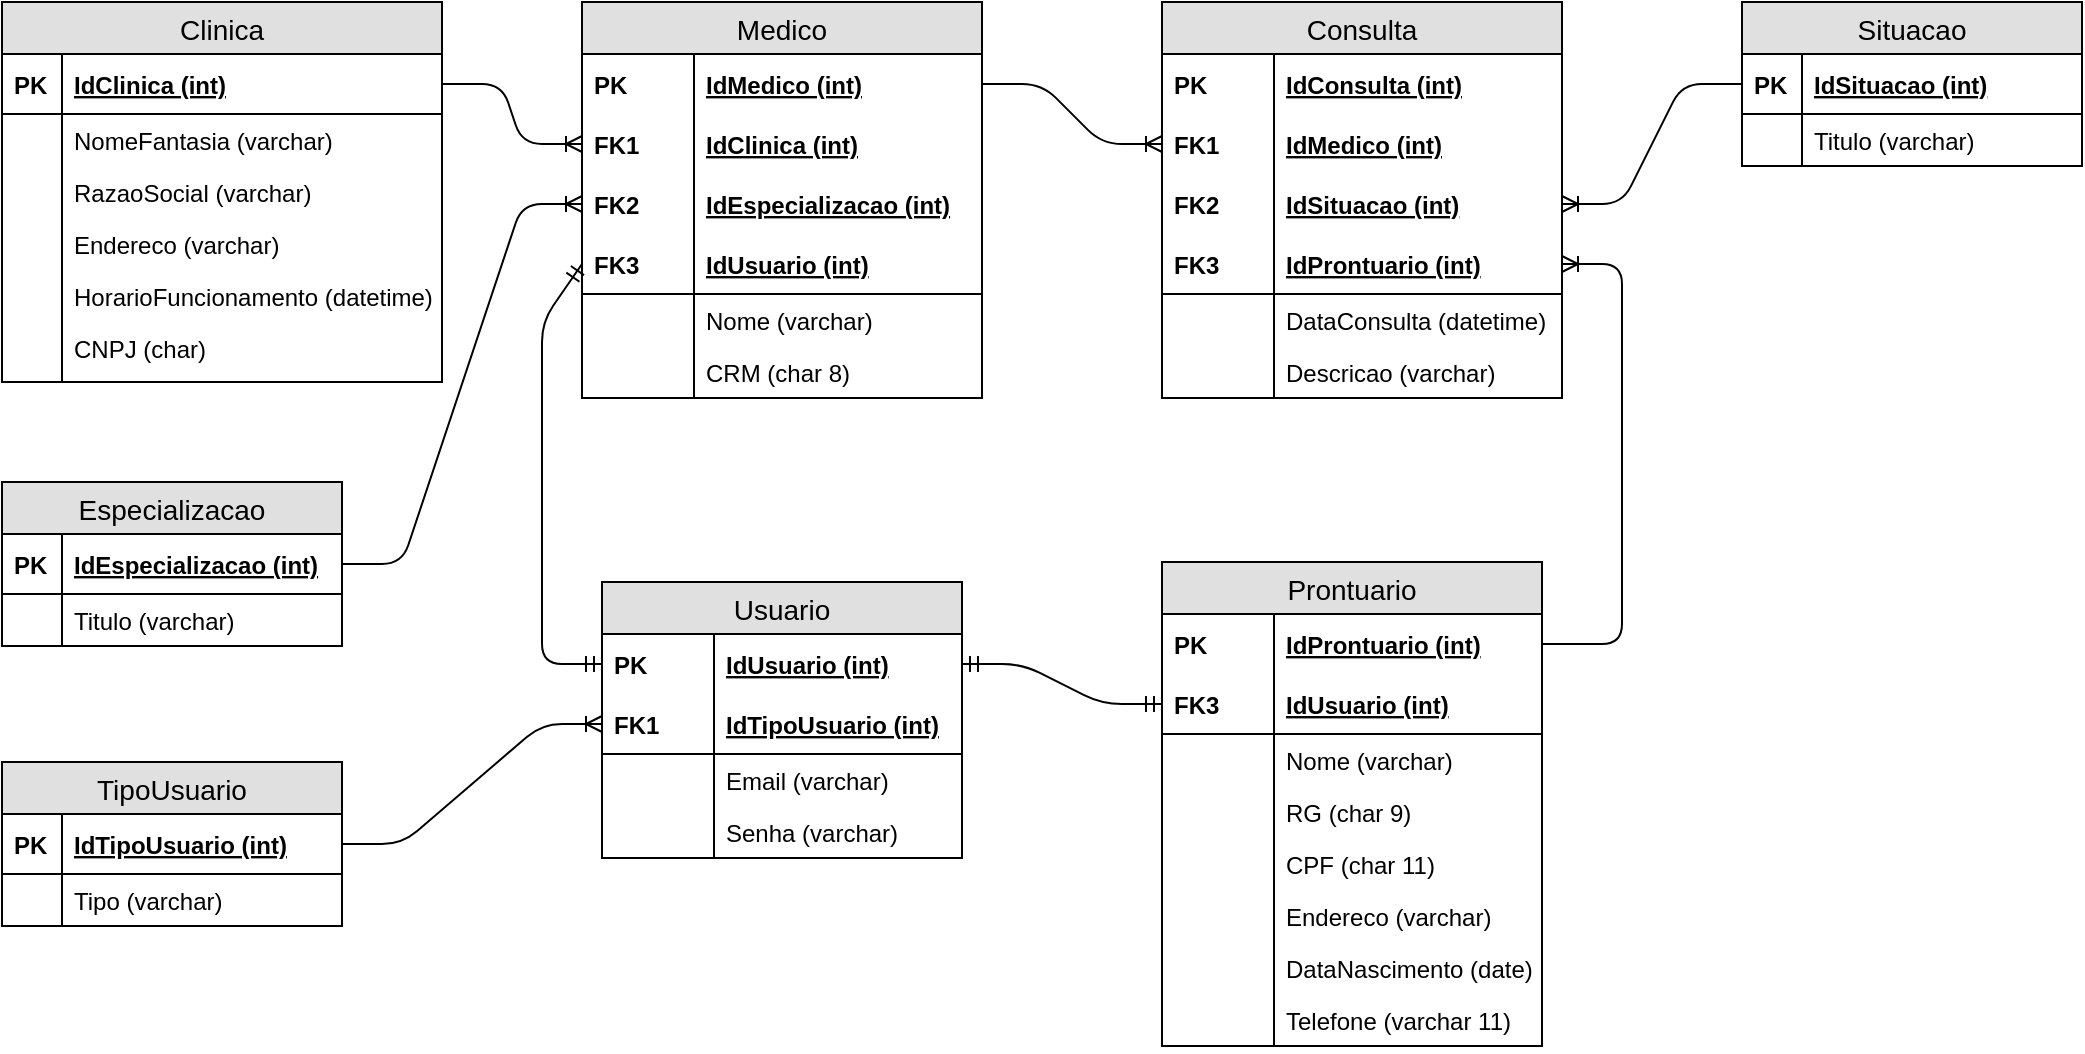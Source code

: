 <mxfile version="12.6.7" type="device" pages="2"><diagram id="TLPzWOpSBybINi0cu46Q" name="Lógico"><mxGraphModel dx="1209" dy="663" grid="1" gridSize="10" guides="1" tooltips="1" connect="1" arrows="1" fold="1" page="1" pageScale="1" pageWidth="827" pageHeight="1169" math="0" shadow="0"><root><mxCell id="elrDzwlD9sv5lH6a9qB9-0"/><mxCell id="elrDzwlD9sv5lH6a9qB9-1" parent="elrDzwlD9sv5lH6a9qB9-0"/><mxCell id="Dn5fqxOhp8WbKNO8MVoi-0" value="Clinica" style="swimlane;fontStyle=0;childLayout=stackLayout;horizontal=1;startSize=26;fillColor=#e0e0e0;horizontalStack=0;resizeParent=1;resizeParentMax=0;resizeLast=0;collapsible=1;marginBottom=0;swimlaneFillColor=#ffffff;align=center;fontSize=14;" parent="elrDzwlD9sv5lH6a9qB9-1" vertex="1"><mxGeometry x="50" y="40" width="220" height="190" as="geometry"/></mxCell><mxCell id="Dn5fqxOhp8WbKNO8MVoi-1" value="IdClinica (int)" style="shape=partialRectangle;top=0;left=0;right=0;bottom=1;align=left;verticalAlign=middle;fillColor=none;spacingLeft=34;spacingRight=4;overflow=hidden;rotatable=0;points=[[0,0.5],[1,0.5]];portConstraint=eastwest;dropTarget=0;fontStyle=5;fontSize=12;" parent="Dn5fqxOhp8WbKNO8MVoi-0" vertex="1"><mxGeometry y="26" width="220" height="30" as="geometry"/></mxCell><mxCell id="Dn5fqxOhp8WbKNO8MVoi-2" value="PK" style="shape=partialRectangle;top=0;left=0;bottom=0;fillColor=none;align=left;verticalAlign=middle;spacingLeft=4;spacingRight=4;overflow=hidden;rotatable=0;points=[];portConstraint=eastwest;part=1;fontSize=12;fontStyle=1" parent="Dn5fqxOhp8WbKNO8MVoi-1" vertex="1" connectable="0"><mxGeometry width="30" height="30" as="geometry"/></mxCell><mxCell id="Dn5fqxOhp8WbKNO8MVoi-3" value="NomeFantasia (varchar)" style="shape=partialRectangle;top=0;left=0;right=0;bottom=0;align=left;verticalAlign=top;fillColor=none;spacingLeft=34;spacingRight=4;overflow=hidden;rotatable=0;points=[[0,0.5],[1,0.5]];portConstraint=eastwest;dropTarget=0;fontSize=12;" parent="Dn5fqxOhp8WbKNO8MVoi-0" vertex="1"><mxGeometry y="56" width="220" height="26" as="geometry"/></mxCell><mxCell id="Dn5fqxOhp8WbKNO8MVoi-4" value="" style="shape=partialRectangle;top=0;left=0;bottom=0;fillColor=none;align=left;verticalAlign=top;spacingLeft=4;spacingRight=4;overflow=hidden;rotatable=0;points=[];portConstraint=eastwest;part=1;fontSize=12;" parent="Dn5fqxOhp8WbKNO8MVoi-3" vertex="1" connectable="0"><mxGeometry width="30" height="26" as="geometry"/></mxCell><mxCell id="Dn5fqxOhp8WbKNO8MVoi-5" value="RazaoSocial (varchar)" style="shape=partialRectangle;top=0;left=0;right=0;bottom=0;align=left;verticalAlign=top;fillColor=none;spacingLeft=34;spacingRight=4;overflow=hidden;rotatable=0;points=[[0,0.5],[1,0.5]];portConstraint=eastwest;dropTarget=0;fontSize=12;" parent="Dn5fqxOhp8WbKNO8MVoi-0" vertex="1"><mxGeometry y="82" width="220" height="26" as="geometry"/></mxCell><mxCell id="Dn5fqxOhp8WbKNO8MVoi-6" value="" style="shape=partialRectangle;top=0;left=0;bottom=0;fillColor=none;align=left;verticalAlign=top;spacingLeft=4;spacingRight=4;overflow=hidden;rotatable=0;points=[];portConstraint=eastwest;part=1;fontSize=12;" parent="Dn5fqxOhp8WbKNO8MVoi-5" vertex="1" connectable="0"><mxGeometry width="30" height="26" as="geometry"/></mxCell><mxCell id="Dn5fqxOhp8WbKNO8MVoi-7" value="Endereco (varchar)" style="shape=partialRectangle;top=0;left=0;right=0;bottom=0;align=left;verticalAlign=top;fillColor=none;spacingLeft=34;spacingRight=4;overflow=hidden;rotatable=0;points=[[0,0.5],[1,0.5]];portConstraint=eastwest;dropTarget=0;fontSize=12;" parent="Dn5fqxOhp8WbKNO8MVoi-0" vertex="1"><mxGeometry y="108" width="220" height="26" as="geometry"/></mxCell><mxCell id="Dn5fqxOhp8WbKNO8MVoi-8" value="" style="shape=partialRectangle;top=0;left=0;bottom=0;fillColor=none;align=left;verticalAlign=top;spacingLeft=4;spacingRight=4;overflow=hidden;rotatable=0;points=[];portConstraint=eastwest;part=1;fontSize=12;" parent="Dn5fqxOhp8WbKNO8MVoi-7" vertex="1" connectable="0"><mxGeometry width="30" height="26" as="geometry"/></mxCell><mxCell id="Dn5fqxOhp8WbKNO8MVoi-12" value="HorarioFuncionamento (datetime)" style="shape=partialRectangle;top=0;left=0;right=0;bottom=0;align=left;verticalAlign=top;fillColor=none;spacingLeft=34;spacingRight=4;overflow=hidden;rotatable=0;points=[[0,0.5],[1,0.5]];portConstraint=eastwest;dropTarget=0;fontSize=12;" parent="Dn5fqxOhp8WbKNO8MVoi-0" vertex="1"><mxGeometry y="134" width="220" height="26" as="geometry"/></mxCell><mxCell id="Dn5fqxOhp8WbKNO8MVoi-13" value="" style="shape=partialRectangle;top=0;left=0;bottom=0;fillColor=none;align=left;verticalAlign=top;spacingLeft=4;spacingRight=4;overflow=hidden;rotatable=0;points=[];portConstraint=eastwest;part=1;fontSize=12;" parent="Dn5fqxOhp8WbKNO8MVoi-12" vertex="1" connectable="0"><mxGeometry width="30" height="26.0" as="geometry"/></mxCell><mxCell id="Dn5fqxOhp8WbKNO8MVoi-14" value="CNPJ (char)" style="shape=partialRectangle;top=0;left=0;right=0;bottom=0;align=left;verticalAlign=top;fillColor=none;spacingLeft=34;spacingRight=4;overflow=hidden;rotatable=0;points=[[0,0.5],[1,0.5]];portConstraint=eastwest;dropTarget=0;fontSize=12;" parent="Dn5fqxOhp8WbKNO8MVoi-0" vertex="1"><mxGeometry y="160" width="220" height="30" as="geometry"/></mxCell><mxCell id="Dn5fqxOhp8WbKNO8MVoi-15" value="" style="shape=partialRectangle;top=0;left=0;bottom=0;fillColor=none;align=left;verticalAlign=top;spacingLeft=4;spacingRight=4;overflow=hidden;rotatable=0;points=[];portConstraint=eastwest;part=1;fontSize=12;" parent="Dn5fqxOhp8WbKNO8MVoi-14" vertex="1" connectable="0"><mxGeometry width="30" height="30.0" as="geometry"/></mxCell><mxCell id="Dn5fqxOhp8WbKNO8MVoi-16" value="TipoUsuario" style="swimlane;fontStyle=0;childLayout=stackLayout;horizontal=1;startSize=26;fillColor=#e0e0e0;horizontalStack=0;resizeParent=1;resizeParentMax=0;resizeLast=0;collapsible=1;marginBottom=0;swimlaneFillColor=#ffffff;align=center;fontSize=14;" parent="elrDzwlD9sv5lH6a9qB9-1" vertex="1"><mxGeometry x="50" y="420" width="170" height="82" as="geometry"/></mxCell><mxCell id="Dn5fqxOhp8WbKNO8MVoi-17" value="IdTipoUsuario (int)" style="shape=partialRectangle;top=0;left=0;right=0;bottom=1;align=left;verticalAlign=middle;fillColor=none;spacingLeft=34;spacingRight=4;overflow=hidden;rotatable=0;points=[[0,0.5],[1,0.5]];portConstraint=eastwest;dropTarget=0;fontStyle=5;fontSize=12;" parent="Dn5fqxOhp8WbKNO8MVoi-16" vertex="1"><mxGeometry y="26" width="170" height="30" as="geometry"/></mxCell><mxCell id="Dn5fqxOhp8WbKNO8MVoi-18" value="PK" style="shape=partialRectangle;top=0;left=0;bottom=0;fillColor=none;align=left;verticalAlign=middle;spacingLeft=4;spacingRight=4;overflow=hidden;rotatable=0;points=[];portConstraint=eastwest;part=1;fontSize=12;fontStyle=1" parent="Dn5fqxOhp8WbKNO8MVoi-17" vertex="1" connectable="0"><mxGeometry width="30" height="30" as="geometry"/></mxCell><mxCell id="Dn5fqxOhp8WbKNO8MVoi-19" value="Tipo (varchar)" style="shape=partialRectangle;top=0;left=0;right=0;bottom=0;align=left;verticalAlign=top;fillColor=none;spacingLeft=34;spacingRight=4;overflow=hidden;rotatable=0;points=[[0,0.5],[1,0.5]];portConstraint=eastwest;dropTarget=0;fontSize=12;" parent="Dn5fqxOhp8WbKNO8MVoi-16" vertex="1"><mxGeometry y="56" width="170" height="26" as="geometry"/></mxCell><mxCell id="Dn5fqxOhp8WbKNO8MVoi-20" value="" style="shape=partialRectangle;top=0;left=0;bottom=0;fillColor=none;align=left;verticalAlign=top;spacingLeft=4;spacingRight=4;overflow=hidden;rotatable=0;points=[];portConstraint=eastwest;part=1;fontSize=12;" parent="Dn5fqxOhp8WbKNO8MVoi-19" vertex="1" connectable="0"><mxGeometry width="30" height="26" as="geometry"/></mxCell><mxCell id="Dn5fqxOhp8WbKNO8MVoi-29" value="Especializacao" style="swimlane;fontStyle=0;childLayout=stackLayout;horizontal=1;startSize=26;fillColor=#e0e0e0;horizontalStack=0;resizeParent=1;resizeParentMax=0;resizeLast=0;collapsible=1;marginBottom=0;swimlaneFillColor=#ffffff;align=center;fontSize=14;" parent="elrDzwlD9sv5lH6a9qB9-1" vertex="1"><mxGeometry x="50" y="280" width="170" height="82" as="geometry"/></mxCell><mxCell id="Dn5fqxOhp8WbKNO8MVoi-30" value="IdEspecializacao (int)" style="shape=partialRectangle;top=0;left=0;right=0;bottom=1;align=left;verticalAlign=middle;fillColor=none;spacingLeft=34;spacingRight=4;overflow=hidden;rotatable=0;points=[[0,0.5],[1,0.5]];portConstraint=eastwest;dropTarget=0;fontStyle=5;fontSize=12;" parent="Dn5fqxOhp8WbKNO8MVoi-29" vertex="1"><mxGeometry y="26" width="170" height="30" as="geometry"/></mxCell><mxCell id="Dn5fqxOhp8WbKNO8MVoi-31" value="PK" style="shape=partialRectangle;top=0;left=0;bottom=0;fillColor=none;align=left;verticalAlign=middle;spacingLeft=4;spacingRight=4;overflow=hidden;rotatable=0;points=[];portConstraint=eastwest;part=1;fontSize=12;fontStyle=1" parent="Dn5fqxOhp8WbKNO8MVoi-30" vertex="1" connectable="0"><mxGeometry width="30" height="30" as="geometry"/></mxCell><mxCell id="Dn5fqxOhp8WbKNO8MVoi-32" value="Titulo (varchar)" style="shape=partialRectangle;top=0;left=0;right=0;bottom=0;align=left;verticalAlign=top;fillColor=none;spacingLeft=34;spacingRight=4;overflow=hidden;rotatable=0;points=[[0,0.5],[1,0.5]];portConstraint=eastwest;dropTarget=0;fontSize=12;" parent="Dn5fqxOhp8WbKNO8MVoi-29" vertex="1"><mxGeometry y="56" width="170" height="26" as="geometry"/></mxCell><mxCell id="Dn5fqxOhp8WbKNO8MVoi-33" value="" style="shape=partialRectangle;top=0;left=0;bottom=0;fillColor=none;align=left;verticalAlign=top;spacingLeft=4;spacingRight=4;overflow=hidden;rotatable=0;points=[];portConstraint=eastwest;part=1;fontSize=12;" parent="Dn5fqxOhp8WbKNO8MVoi-32" vertex="1" connectable="0"><mxGeometry width="30" height="26" as="geometry"/></mxCell><mxCell id="Dn5fqxOhp8WbKNO8MVoi-34" value="Medico" style="swimlane;fontStyle=0;childLayout=stackLayout;horizontal=1;startSize=26;fillColor=#e0e0e0;horizontalStack=0;resizeParent=1;resizeParentMax=0;resizeLast=0;collapsible=1;marginBottom=0;swimlaneFillColor=#ffffff;align=center;fontSize=14;" parent="elrDzwlD9sv5lH6a9qB9-1" vertex="1"><mxGeometry x="340" y="40" width="200" height="198" as="geometry"/></mxCell><mxCell id="RFxlxN9OqKXRqgaf9V_P-4" value="IdMedico (int)" style="shape=partialRectangle;top=0;left=0;right=0;bottom=0;align=left;verticalAlign=middle;fillColor=none;spacingLeft=60;spacingRight=4;overflow=hidden;rotatable=0;points=[[0,0.5],[1,0.5]];portConstraint=eastwest;dropTarget=0;fontStyle=5;fontSize=12;" parent="Dn5fqxOhp8WbKNO8MVoi-34" vertex="1"><mxGeometry y="26" width="200" height="30" as="geometry"/></mxCell><mxCell id="RFxlxN9OqKXRqgaf9V_P-5" value="PK" style="shape=partialRectangle;fontStyle=1;top=0;left=0;bottom=0;fillColor=none;align=left;verticalAlign=middle;spacingLeft=4;spacingRight=4;overflow=hidden;rotatable=0;points=[];portConstraint=eastwest;part=1;fontSize=12;" parent="RFxlxN9OqKXRqgaf9V_P-4" vertex="1" connectable="0"><mxGeometry width="56" height="30" as="geometry"/></mxCell><mxCell id="RFxlxN9OqKXRqgaf9V_P-2" value="IdClinica (int)" style="shape=partialRectangle;top=0;left=0;right=0;bottom=0;align=left;verticalAlign=middle;fillColor=none;spacingLeft=60;spacingRight=4;overflow=hidden;rotatable=0;points=[[0,0.5],[1,0.5]];portConstraint=eastwest;dropTarget=0;fontStyle=5;fontSize=12;" parent="Dn5fqxOhp8WbKNO8MVoi-34" vertex="1"><mxGeometry y="56" width="200" height="30" as="geometry"/></mxCell><mxCell id="RFxlxN9OqKXRqgaf9V_P-3" value="FK1" style="shape=partialRectangle;fontStyle=1;top=0;left=0;bottom=0;fillColor=none;align=left;verticalAlign=middle;spacingLeft=4;spacingRight=4;overflow=hidden;rotatable=0;points=[];portConstraint=eastwest;part=1;fontSize=12;" parent="RFxlxN9OqKXRqgaf9V_P-2" vertex="1" connectable="0"><mxGeometry width="56" height="30" as="geometry"/></mxCell><mxCell id="Dn5fqxOhp8WbKNO8MVoi-35" value="IdEspecializacao (int)" style="shape=partialRectangle;top=0;left=0;right=0;bottom=0;align=left;verticalAlign=middle;fillColor=none;spacingLeft=60;spacingRight=4;overflow=hidden;rotatable=0;points=[[0,0.5],[1,0.5]];portConstraint=eastwest;dropTarget=0;fontStyle=5;fontSize=12;" parent="Dn5fqxOhp8WbKNO8MVoi-34" vertex="1"><mxGeometry y="86" width="200" height="30" as="geometry"/></mxCell><mxCell id="Dn5fqxOhp8WbKNO8MVoi-36" value="FK2" style="shape=partialRectangle;fontStyle=1;top=0;left=0;bottom=0;fillColor=none;align=left;verticalAlign=middle;spacingLeft=4;spacingRight=4;overflow=hidden;rotatable=0;points=[];portConstraint=eastwest;part=1;fontSize=12;" parent="Dn5fqxOhp8WbKNO8MVoi-35" vertex="1" connectable="0"><mxGeometry width="56" height="30" as="geometry"/></mxCell><mxCell id="Dn5fqxOhp8WbKNO8MVoi-37" value="IdUsuario (int)" style="shape=partialRectangle;top=0;left=0;right=0;bottom=1;align=left;verticalAlign=middle;fillColor=none;spacingLeft=60;spacingRight=4;overflow=hidden;rotatable=0;points=[[0,0.5],[1,0.5]];portConstraint=eastwest;dropTarget=0;fontStyle=5;fontSize=12;" parent="Dn5fqxOhp8WbKNO8MVoi-34" vertex="1"><mxGeometry y="116" width="200" height="30" as="geometry"/></mxCell><mxCell id="Dn5fqxOhp8WbKNO8MVoi-38" value="FK3" style="shape=partialRectangle;fontStyle=1;top=0;left=0;bottom=0;fillColor=none;align=left;verticalAlign=middle;spacingLeft=4;spacingRight=4;overflow=hidden;rotatable=0;points=[];portConstraint=eastwest;part=1;fontSize=12;" parent="Dn5fqxOhp8WbKNO8MVoi-37" vertex="1" connectable="0"><mxGeometry width="56" height="30" as="geometry"/></mxCell><mxCell id="Dn5fqxOhp8WbKNO8MVoi-39" value="Nome (varchar)" style="shape=partialRectangle;top=0;left=0;right=0;bottom=0;align=left;verticalAlign=top;fillColor=none;spacingLeft=60;spacingRight=4;overflow=hidden;rotatable=0;points=[[0,0.5],[1,0.5]];portConstraint=eastwest;dropTarget=0;fontSize=12;" parent="Dn5fqxOhp8WbKNO8MVoi-34" vertex="1"><mxGeometry y="146" width="200" height="26" as="geometry"/></mxCell><mxCell id="Dn5fqxOhp8WbKNO8MVoi-40" value="" style="shape=partialRectangle;top=0;left=0;bottom=0;fillColor=none;align=left;verticalAlign=top;spacingLeft=4;spacingRight=4;overflow=hidden;rotatable=0;points=[];portConstraint=eastwest;part=1;fontSize=12;" parent="Dn5fqxOhp8WbKNO8MVoi-39" vertex="1" connectable="0"><mxGeometry width="56" height="26" as="geometry"/></mxCell><mxCell id="RFxlxN9OqKXRqgaf9V_P-6" value="CRM (char 8)" style="shape=partialRectangle;top=0;left=0;right=0;bottom=0;align=left;verticalAlign=top;fillColor=none;spacingLeft=60;spacingRight=4;overflow=hidden;rotatable=0;points=[[0,0.5],[1,0.5]];portConstraint=eastwest;dropTarget=0;fontSize=12;" parent="Dn5fqxOhp8WbKNO8MVoi-34" vertex="1"><mxGeometry y="172" width="200" height="26" as="geometry"/></mxCell><mxCell id="RFxlxN9OqKXRqgaf9V_P-7" value="" style="shape=partialRectangle;top=0;left=0;bottom=0;fillColor=none;align=left;verticalAlign=top;spacingLeft=4;spacingRight=4;overflow=hidden;rotatable=0;points=[];portConstraint=eastwest;part=1;fontSize=12;" parent="RFxlxN9OqKXRqgaf9V_P-6" vertex="1" connectable="0"><mxGeometry width="56" height="26" as="geometry"/></mxCell><mxCell id="WhoycqKSBz75g_rLxETk-0" value="Situacao" style="swimlane;fontStyle=0;childLayout=stackLayout;horizontal=1;startSize=26;fillColor=#e0e0e0;horizontalStack=0;resizeParent=1;resizeParentMax=0;resizeLast=0;collapsible=1;marginBottom=0;swimlaneFillColor=#ffffff;align=center;fontSize=14;" parent="elrDzwlD9sv5lH6a9qB9-1" vertex="1"><mxGeometry x="920" y="40" width="170" height="82" as="geometry"/></mxCell><mxCell id="WhoycqKSBz75g_rLxETk-1" value="IdSituacao (int)" style="shape=partialRectangle;top=0;left=0;right=0;bottom=1;align=left;verticalAlign=middle;fillColor=none;spacingLeft=34;spacingRight=4;overflow=hidden;rotatable=0;points=[[0,0.5],[1,0.5]];portConstraint=eastwest;dropTarget=0;fontStyle=5;fontSize=12;" parent="WhoycqKSBz75g_rLxETk-0" vertex="1"><mxGeometry y="26" width="170" height="30" as="geometry"/></mxCell><mxCell id="WhoycqKSBz75g_rLxETk-2" value="PK" style="shape=partialRectangle;top=0;left=0;bottom=0;fillColor=none;align=left;verticalAlign=middle;spacingLeft=4;spacingRight=4;overflow=hidden;rotatable=0;points=[];portConstraint=eastwest;part=1;fontSize=12;fontStyle=1" parent="WhoycqKSBz75g_rLxETk-1" vertex="1" connectable="0"><mxGeometry width="30" height="30" as="geometry"/></mxCell><mxCell id="WhoycqKSBz75g_rLxETk-3" value="Titulo (varchar)" style="shape=partialRectangle;top=0;left=0;right=0;bottom=0;align=left;verticalAlign=top;fillColor=none;spacingLeft=34;spacingRight=4;overflow=hidden;rotatable=0;points=[[0,0.5],[1,0.5]];portConstraint=eastwest;dropTarget=0;fontSize=12;" parent="WhoycqKSBz75g_rLxETk-0" vertex="1"><mxGeometry y="56" width="170" height="26" as="geometry"/></mxCell><mxCell id="WhoycqKSBz75g_rLxETk-4" value="" style="shape=partialRectangle;top=0;left=0;bottom=0;fillColor=none;align=left;verticalAlign=top;spacingLeft=4;spacingRight=4;overflow=hidden;rotatable=0;points=[];portConstraint=eastwest;part=1;fontSize=12;" parent="WhoycqKSBz75g_rLxETk-3" vertex="1" connectable="0"><mxGeometry width="30" height="26" as="geometry"/></mxCell><mxCell id="3a5IEBrA1gnXJi_xgfkU-0" value="Usuario" style="swimlane;fontStyle=0;childLayout=stackLayout;horizontal=1;startSize=26;fillColor=#e0e0e0;horizontalStack=0;resizeParent=1;resizeParentMax=0;resizeLast=0;collapsible=1;marginBottom=0;swimlaneFillColor=#ffffff;align=center;fontSize=14;" parent="elrDzwlD9sv5lH6a9qB9-1" vertex="1"><mxGeometry x="350" y="330" width="180" height="138" as="geometry"/></mxCell><mxCell id="3a5IEBrA1gnXJi_xgfkU-1" value="IdUsuario (int)" style="shape=partialRectangle;top=0;left=0;right=0;bottom=0;align=left;verticalAlign=middle;fillColor=none;spacingLeft=60;spacingRight=4;overflow=hidden;rotatable=0;points=[[0,0.5],[1,0.5]];portConstraint=eastwest;dropTarget=0;fontStyle=5;fontSize=12;" parent="3a5IEBrA1gnXJi_xgfkU-0" vertex="1"><mxGeometry y="26" width="180" height="30" as="geometry"/></mxCell><mxCell id="3a5IEBrA1gnXJi_xgfkU-2" value="PK" style="shape=partialRectangle;fontStyle=1;top=0;left=0;bottom=0;fillColor=none;align=left;verticalAlign=middle;spacingLeft=4;spacingRight=4;overflow=hidden;rotatable=0;points=[];portConstraint=eastwest;part=1;fontSize=12;" parent="3a5IEBrA1gnXJi_xgfkU-1" vertex="1" connectable="0"><mxGeometry width="56" height="30" as="geometry"/></mxCell><mxCell id="3a5IEBrA1gnXJi_xgfkU-3" value="IdTipoUsuario (int)" style="shape=partialRectangle;top=0;left=0;right=0;bottom=1;align=left;verticalAlign=middle;fillColor=none;spacingLeft=60;spacingRight=4;overflow=hidden;rotatable=0;points=[[0,0.5],[1,0.5]];portConstraint=eastwest;dropTarget=0;fontStyle=5;fontSize=12;" parent="3a5IEBrA1gnXJi_xgfkU-0" vertex="1"><mxGeometry y="56" width="180" height="30" as="geometry"/></mxCell><mxCell id="3a5IEBrA1gnXJi_xgfkU-4" value="FK1" style="shape=partialRectangle;fontStyle=1;top=0;left=0;bottom=0;fillColor=none;align=left;verticalAlign=middle;spacingLeft=4;spacingRight=4;overflow=hidden;rotatable=0;points=[];portConstraint=eastwest;part=1;fontSize=12;" parent="3a5IEBrA1gnXJi_xgfkU-3" vertex="1" connectable="0"><mxGeometry width="56" height="30" as="geometry"/></mxCell><mxCell id="3a5IEBrA1gnXJi_xgfkU-5" value="Email (varchar)" style="shape=partialRectangle;top=0;left=0;right=0;bottom=0;align=left;verticalAlign=top;fillColor=none;spacingLeft=60;spacingRight=4;overflow=hidden;rotatable=0;points=[[0,0.5],[1,0.5]];portConstraint=eastwest;dropTarget=0;fontSize=12;" parent="3a5IEBrA1gnXJi_xgfkU-0" vertex="1"><mxGeometry y="86" width="180" height="26" as="geometry"/></mxCell><mxCell id="3a5IEBrA1gnXJi_xgfkU-6" value="" style="shape=partialRectangle;top=0;left=0;bottom=0;fillColor=none;align=left;verticalAlign=top;spacingLeft=4;spacingRight=4;overflow=hidden;rotatable=0;points=[];portConstraint=eastwest;part=1;fontSize=12;" parent="3a5IEBrA1gnXJi_xgfkU-5" vertex="1" connectable="0"><mxGeometry width="56" height="26" as="geometry"/></mxCell><mxCell id="3a5IEBrA1gnXJi_xgfkU-7" value="Senha (varchar)" style="shape=partialRectangle;top=0;left=0;right=0;bottom=0;align=left;verticalAlign=top;fillColor=none;spacingLeft=60;spacingRight=4;overflow=hidden;rotatable=0;points=[[0,0.5],[1,0.5]];portConstraint=eastwest;dropTarget=0;fontSize=12;" parent="3a5IEBrA1gnXJi_xgfkU-0" vertex="1"><mxGeometry y="112" width="180" height="26" as="geometry"/></mxCell><mxCell id="3a5IEBrA1gnXJi_xgfkU-8" value="" style="shape=partialRectangle;top=0;left=0;bottom=0;fillColor=none;align=left;verticalAlign=top;spacingLeft=4;spacingRight=4;overflow=hidden;rotatable=0;points=[];portConstraint=eastwest;part=1;fontSize=12;" parent="3a5IEBrA1gnXJi_xgfkU-7" vertex="1" connectable="0"><mxGeometry width="56" height="26" as="geometry"/></mxCell><mxCell id="4f08Qqasme3nafUiP7_--0" value="Consulta" style="swimlane;fontStyle=0;childLayout=stackLayout;horizontal=1;startSize=26;fillColor=#e0e0e0;horizontalStack=0;resizeParent=1;resizeParentMax=0;resizeLast=0;collapsible=1;marginBottom=0;swimlaneFillColor=#ffffff;align=center;fontSize=14;" parent="elrDzwlD9sv5lH6a9qB9-1" vertex="1"><mxGeometry x="630" y="40" width="200" height="198" as="geometry"/></mxCell><mxCell id="4f08Qqasme3nafUiP7_--1" value="IdConsulta (int)" style="shape=partialRectangle;top=0;left=0;right=0;bottom=0;align=left;verticalAlign=middle;fillColor=none;spacingLeft=60;spacingRight=4;overflow=hidden;rotatable=0;points=[[0,0.5],[1,0.5]];portConstraint=eastwest;dropTarget=0;fontStyle=5;fontSize=12;" parent="4f08Qqasme3nafUiP7_--0" vertex="1"><mxGeometry y="26" width="200" height="30" as="geometry"/></mxCell><mxCell id="4f08Qqasme3nafUiP7_--2" value="PK" style="shape=partialRectangle;fontStyle=1;top=0;left=0;bottom=0;fillColor=none;align=left;verticalAlign=middle;spacingLeft=4;spacingRight=4;overflow=hidden;rotatable=0;points=[];portConstraint=eastwest;part=1;fontSize=12;" parent="4f08Qqasme3nafUiP7_--1" vertex="1" connectable="0"><mxGeometry width="56" height="30" as="geometry"/></mxCell><mxCell id="4f08Qqasme3nafUiP7_--3" value="IdMedico (int)" style="shape=partialRectangle;top=0;left=0;right=0;bottom=0;align=left;verticalAlign=middle;fillColor=none;spacingLeft=60;spacingRight=4;overflow=hidden;rotatable=0;points=[[0,0.5],[1,0.5]];portConstraint=eastwest;dropTarget=0;fontStyle=5;fontSize=12;" parent="4f08Qqasme3nafUiP7_--0" vertex="1"><mxGeometry y="56" width="200" height="30" as="geometry"/></mxCell><mxCell id="4f08Qqasme3nafUiP7_--4" value="FK1" style="shape=partialRectangle;fontStyle=1;top=0;left=0;bottom=0;fillColor=none;align=left;verticalAlign=middle;spacingLeft=4;spacingRight=4;overflow=hidden;rotatable=0;points=[];portConstraint=eastwest;part=1;fontSize=12;" parent="4f08Qqasme3nafUiP7_--3" vertex="1" connectable="0"><mxGeometry width="56" height="30" as="geometry"/></mxCell><mxCell id="4f08Qqasme3nafUiP7_--5" value="IdSituacao (int)" style="shape=partialRectangle;top=0;left=0;right=0;bottom=0;align=left;verticalAlign=middle;fillColor=none;spacingLeft=60;spacingRight=4;overflow=hidden;rotatable=0;points=[[0,0.5],[1,0.5]];portConstraint=eastwest;dropTarget=0;fontStyle=5;fontSize=12;" parent="4f08Qqasme3nafUiP7_--0" vertex="1"><mxGeometry y="86" width="200" height="30" as="geometry"/></mxCell><mxCell id="4f08Qqasme3nafUiP7_--6" value="FK2" style="shape=partialRectangle;fontStyle=1;top=0;left=0;bottom=0;fillColor=none;align=left;verticalAlign=middle;spacingLeft=4;spacingRight=4;overflow=hidden;rotatable=0;points=[];portConstraint=eastwest;part=1;fontSize=12;" parent="4f08Qqasme3nafUiP7_--5" vertex="1" connectable="0"><mxGeometry width="56" height="30" as="geometry"/></mxCell><mxCell id="4f08Qqasme3nafUiP7_--15" value="IdProntuario (int)" style="shape=partialRectangle;top=0;left=0;right=0;bottom=1;align=left;verticalAlign=middle;fillColor=none;spacingLeft=60;spacingRight=4;overflow=hidden;rotatable=0;points=[[0,0.5],[1,0.5]];portConstraint=eastwest;dropTarget=0;fontStyle=5;fontSize=12;" parent="4f08Qqasme3nafUiP7_--0" vertex="1"><mxGeometry y="116" width="200" height="30" as="geometry"/></mxCell><mxCell id="4f08Qqasme3nafUiP7_--16" value="FK3" style="shape=partialRectangle;fontStyle=1;top=0;left=0;bottom=0;fillColor=none;align=left;verticalAlign=middle;spacingLeft=4;spacingRight=4;overflow=hidden;rotatable=0;points=[];portConstraint=eastwest;part=1;fontSize=12;" parent="4f08Qqasme3nafUiP7_--15" vertex="1" connectable="0"><mxGeometry width="56" height="30" as="geometry"/></mxCell><mxCell id="4f08Qqasme3nafUiP7_--11" value="DataConsulta (datetime)" style="shape=partialRectangle;top=0;left=0;right=0;bottom=0;align=left;verticalAlign=top;fillColor=none;spacingLeft=60;spacingRight=4;overflow=hidden;rotatable=0;points=[[0,0.5],[1,0.5]];portConstraint=eastwest;dropTarget=0;fontSize=12;" parent="4f08Qqasme3nafUiP7_--0" vertex="1"><mxGeometry y="146" width="200" height="26" as="geometry"/></mxCell><mxCell id="4f08Qqasme3nafUiP7_--12" value="" style="shape=partialRectangle;top=0;left=0;bottom=0;fillColor=none;align=left;verticalAlign=top;spacingLeft=4;spacingRight=4;overflow=hidden;rotatable=0;points=[];portConstraint=eastwest;part=1;fontSize=12;" parent="4f08Qqasme3nafUiP7_--11" vertex="1" connectable="0"><mxGeometry width="56" height="26" as="geometry"/></mxCell><mxCell id="4f08Qqasme3nafUiP7_--13" value="Descricao (varchar)" style="shape=partialRectangle;top=0;left=0;right=0;bottom=0;align=left;verticalAlign=top;fillColor=none;spacingLeft=60;spacingRight=4;overflow=hidden;rotatable=0;points=[[0,0.5],[1,0.5]];portConstraint=eastwest;dropTarget=0;fontSize=12;" parent="4f08Qqasme3nafUiP7_--0" vertex="1"><mxGeometry y="172" width="200" height="26" as="geometry"/></mxCell><mxCell id="4f08Qqasme3nafUiP7_--14" value="" style="shape=partialRectangle;top=0;left=0;bottom=0;fillColor=none;align=left;verticalAlign=top;spacingLeft=4;spacingRight=4;overflow=hidden;rotatable=0;points=[];portConstraint=eastwest;part=1;fontSize=12;" parent="4f08Qqasme3nafUiP7_--13" vertex="1" connectable="0"><mxGeometry width="56" height="26" as="geometry"/></mxCell><mxCell id="4f08Qqasme3nafUiP7_--17" value="Prontuario" style="swimlane;fontStyle=0;childLayout=stackLayout;horizontal=1;startSize=26;fillColor=#e0e0e0;horizontalStack=0;resizeParent=1;resizeParentMax=0;resizeLast=0;collapsible=1;marginBottom=0;swimlaneFillColor=#ffffff;align=center;fontSize=14;" parent="elrDzwlD9sv5lH6a9qB9-1" vertex="1"><mxGeometry x="630" y="320" width="190" height="242" as="geometry"/></mxCell><mxCell id="4f08Qqasme3nafUiP7_--18" value="IdProntuario (int)" style="shape=partialRectangle;top=0;left=0;right=0;bottom=0;align=left;verticalAlign=middle;fillColor=none;spacingLeft=60;spacingRight=4;overflow=hidden;rotatable=0;points=[[0,0.5],[1,0.5]];portConstraint=eastwest;dropTarget=0;fontStyle=5;fontSize=12;" parent="4f08Qqasme3nafUiP7_--17" vertex="1"><mxGeometry y="26" width="190" height="30" as="geometry"/></mxCell><mxCell id="4f08Qqasme3nafUiP7_--19" value="PK" style="shape=partialRectangle;fontStyle=1;top=0;left=0;bottom=0;fillColor=none;align=left;verticalAlign=middle;spacingLeft=4;spacingRight=4;overflow=hidden;rotatable=0;points=[];portConstraint=eastwest;part=1;fontSize=12;" parent="4f08Qqasme3nafUiP7_--18" vertex="1" connectable="0"><mxGeometry width="56" height="30" as="geometry"/></mxCell><mxCell id="4f08Qqasme3nafUiP7_--24" value="IdUsuario (int)" style="shape=partialRectangle;top=0;left=0;right=0;bottom=1;align=left;verticalAlign=middle;fillColor=none;spacingLeft=60;spacingRight=4;overflow=hidden;rotatable=0;points=[[0,0.5],[1,0.5]];portConstraint=eastwest;dropTarget=0;fontStyle=5;fontSize=12;" parent="4f08Qqasme3nafUiP7_--17" vertex="1"><mxGeometry y="56" width="190" height="30" as="geometry"/></mxCell><mxCell id="4f08Qqasme3nafUiP7_--25" value="FK3" style="shape=partialRectangle;fontStyle=1;top=0;left=0;bottom=0;fillColor=none;align=left;verticalAlign=middle;spacingLeft=4;spacingRight=4;overflow=hidden;rotatable=0;points=[];portConstraint=eastwest;part=1;fontSize=12;" parent="4f08Qqasme3nafUiP7_--24" vertex="1" connectable="0"><mxGeometry width="56" height="30" as="geometry"/></mxCell><mxCell id="4f08Qqasme3nafUiP7_--26" value="Nome (varchar)" style="shape=partialRectangle;top=0;left=0;right=0;bottom=0;align=left;verticalAlign=top;fillColor=none;spacingLeft=60;spacingRight=4;overflow=hidden;rotatable=0;points=[[0,0.5],[1,0.5]];portConstraint=eastwest;dropTarget=0;fontSize=12;" parent="4f08Qqasme3nafUiP7_--17" vertex="1"><mxGeometry y="86" width="190" height="26" as="geometry"/></mxCell><mxCell id="4f08Qqasme3nafUiP7_--27" value="" style="shape=partialRectangle;top=0;left=0;bottom=0;fillColor=none;align=left;verticalAlign=top;spacingLeft=4;spacingRight=4;overflow=hidden;rotatable=0;points=[];portConstraint=eastwest;part=1;fontSize=12;" parent="4f08Qqasme3nafUiP7_--26" vertex="1" connectable="0"><mxGeometry width="56" height="26" as="geometry"/></mxCell><mxCell id="y0hzux2l0h_sHXtK3M8r-0" value="RG (char 9)" style="shape=partialRectangle;top=0;left=0;right=0;bottom=0;align=left;verticalAlign=top;fillColor=none;spacingLeft=60;spacingRight=4;overflow=hidden;rotatable=0;points=[[0,0.5],[1,0.5]];portConstraint=eastwest;dropTarget=0;fontSize=12;" parent="4f08Qqasme3nafUiP7_--17" vertex="1"><mxGeometry y="112" width="190" height="26" as="geometry"/></mxCell><mxCell id="y0hzux2l0h_sHXtK3M8r-1" value="" style="shape=partialRectangle;top=0;left=0;bottom=0;fillColor=none;align=left;verticalAlign=top;spacingLeft=4;spacingRight=4;overflow=hidden;rotatable=0;points=[];portConstraint=eastwest;part=1;fontSize=12;" parent="y0hzux2l0h_sHXtK3M8r-0" vertex="1" connectable="0"><mxGeometry width="56" height="26" as="geometry"/></mxCell><mxCell id="4f08Qqasme3nafUiP7_--28" value="CPF (char 11)" style="shape=partialRectangle;top=0;left=0;right=0;bottom=0;align=left;verticalAlign=top;fillColor=none;spacingLeft=60;spacingRight=4;overflow=hidden;rotatable=0;points=[[0,0.5],[1,0.5]];portConstraint=eastwest;dropTarget=0;fontSize=12;" parent="4f08Qqasme3nafUiP7_--17" vertex="1"><mxGeometry y="138" width="190" height="26" as="geometry"/></mxCell><mxCell id="4f08Qqasme3nafUiP7_--29" value="" style="shape=partialRectangle;top=0;left=0;bottom=0;fillColor=none;align=left;verticalAlign=top;spacingLeft=4;spacingRight=4;overflow=hidden;rotatable=0;points=[];portConstraint=eastwest;part=1;fontSize=12;" parent="4f08Qqasme3nafUiP7_--28" vertex="1" connectable="0"><mxGeometry width="56" height="26" as="geometry"/></mxCell><mxCell id="y0hzux2l0h_sHXtK3M8r-2" value="Endereco (varchar)" style="shape=partialRectangle;top=0;left=0;right=0;bottom=0;align=left;verticalAlign=top;fillColor=none;spacingLeft=60;spacingRight=4;overflow=hidden;rotatable=0;points=[[0,0.5],[1,0.5]];portConstraint=eastwest;dropTarget=0;fontSize=12;" parent="4f08Qqasme3nafUiP7_--17" vertex="1"><mxGeometry y="164" width="190" height="26" as="geometry"/></mxCell><mxCell id="y0hzux2l0h_sHXtK3M8r-3" value="" style="shape=partialRectangle;top=0;left=0;bottom=0;fillColor=none;align=left;verticalAlign=top;spacingLeft=4;spacingRight=4;overflow=hidden;rotatable=0;points=[];portConstraint=eastwest;part=1;fontSize=12;" parent="y0hzux2l0h_sHXtK3M8r-2" vertex="1" connectable="0"><mxGeometry width="56" height="26" as="geometry"/></mxCell><mxCell id="y0hzux2l0h_sHXtK3M8r-4" value="DataNascimento (date)" style="shape=partialRectangle;top=0;left=0;right=0;bottom=0;align=left;verticalAlign=top;fillColor=none;spacingLeft=60;spacingRight=4;overflow=hidden;rotatable=0;points=[[0,0.5],[1,0.5]];portConstraint=eastwest;dropTarget=0;fontSize=12;" parent="4f08Qqasme3nafUiP7_--17" vertex="1"><mxGeometry y="190" width="190" height="26" as="geometry"/></mxCell><mxCell id="y0hzux2l0h_sHXtK3M8r-5" value="" style="shape=partialRectangle;top=0;left=0;bottom=0;fillColor=none;align=left;verticalAlign=top;spacingLeft=4;spacingRight=4;overflow=hidden;rotatable=0;points=[];portConstraint=eastwest;part=1;fontSize=12;" parent="y0hzux2l0h_sHXtK3M8r-4" vertex="1" connectable="0"><mxGeometry width="56" height="26" as="geometry"/></mxCell><mxCell id="y0hzux2l0h_sHXtK3M8r-6" value="Telefone (varchar 11)" style="shape=partialRectangle;top=0;left=0;right=0;bottom=0;align=left;verticalAlign=top;fillColor=none;spacingLeft=60;spacingRight=4;overflow=hidden;rotatable=0;points=[[0,0.5],[1,0.5]];portConstraint=eastwest;dropTarget=0;fontSize=12;" parent="4f08Qqasme3nafUiP7_--17" vertex="1"><mxGeometry y="216" width="190" height="26" as="geometry"/></mxCell><mxCell id="y0hzux2l0h_sHXtK3M8r-7" value="" style="shape=partialRectangle;top=0;left=0;bottom=0;fillColor=none;align=left;verticalAlign=top;spacingLeft=4;spacingRight=4;overflow=hidden;rotatable=0;points=[];portConstraint=eastwest;part=1;fontSize=12;" parent="y0hzux2l0h_sHXtK3M8r-6" vertex="1" connectable="0"><mxGeometry width="56" height="26" as="geometry"/></mxCell><mxCell id="RajlhQn0U2HE9Yn13M4Y-0" value="" style="edgeStyle=entityRelationEdgeStyle;fontSize=12;html=1;endArrow=ERoneToMany;exitX=1;exitY=0.5;exitDx=0;exitDy=0;entryX=0;entryY=0.5;entryDx=0;entryDy=0;" parent="elrDzwlD9sv5lH6a9qB9-1" source="Dn5fqxOhp8WbKNO8MVoi-1" target="RFxlxN9OqKXRqgaf9V_P-2" edge="1"><mxGeometry width="100" height="100" relative="1" as="geometry"><mxPoint x="230" y="180" as="sourcePoint"/><mxPoint x="340" y="201" as="targetPoint"/></mxGeometry></mxCell><mxCell id="V5SOiNUiwLaLrFimZRCq-0" value="" style="edgeStyle=entityRelationEdgeStyle;fontSize=12;html=1;endArrow=ERoneToMany;entryX=0;entryY=0.5;entryDx=0;entryDy=0;" parent="elrDzwlD9sv5lH6a9qB9-1" source="Dn5fqxOhp8WbKNO8MVoi-29" target="Dn5fqxOhp8WbKNO8MVoi-35" edge="1"><mxGeometry width="100" height="100" relative="1" as="geometry"><mxPoint x="220" y="421" as="sourcePoint"/><mxPoint x="361.421" y="321" as="targetPoint"/></mxGeometry></mxCell><mxCell id="kQ5E9jQooK5p-4Iy0khL-1" value="" style="fontSize=12;html=1;endArrow=ERmandOne;startArrow=ERmandOne;entryX=0;entryY=0.5;entryDx=0;entryDy=0;exitX=0;exitY=0.5;exitDx=0;exitDy=0;" parent="elrDzwlD9sv5lH6a9qB9-1" source="3a5IEBrA1gnXJi_xgfkU-1" target="Dn5fqxOhp8WbKNO8MVoi-37" edge="1"><mxGeometry width="100" height="100" relative="1" as="geometry"><mxPoint x="230" y="450" as="sourcePoint"/><mxPoint x="330" y="350" as="targetPoint"/><Array as="points"><mxPoint x="320" y="371"/><mxPoint x="320" y="200"/></Array></mxGeometry></mxCell><mxCell id="FwYkkQjzGJ2oi2l4wTkv-0" value="" style="edgeStyle=entityRelationEdgeStyle;fontSize=12;html=1;endArrow=ERoneToMany;entryX=0;entryY=0.5;entryDx=0;entryDy=0;" parent="elrDzwlD9sv5lH6a9qB9-1" source="Dn5fqxOhp8WbKNO8MVoi-17" target="3a5IEBrA1gnXJi_xgfkU-3" edge="1"><mxGeometry width="100" height="100" relative="1" as="geometry"><mxPoint x="220" y="561" as="sourcePoint"/><mxPoint x="361.421" y="461" as="targetPoint"/></mxGeometry></mxCell><mxCell id="4etKzBF9OpHMjn2JKlR1-0" value="" style="edgeStyle=entityRelationEdgeStyle;fontSize=12;html=1;endArrow=ERoneToMany;entryX=0;entryY=0.5;entryDx=0;entryDy=0;" parent="elrDzwlD9sv5lH6a9qB9-1" source="RFxlxN9OqKXRqgaf9V_P-4" target="4f08Qqasme3nafUiP7_--3" edge="1"><mxGeometry width="100" height="100" relative="1" as="geometry"><mxPoint x="540" y="181" as="sourcePoint"/><mxPoint x="681.421" y="81" as="targetPoint"/></mxGeometry></mxCell><mxCell id="v1-N2WQLrDHPyG9l3xnd-0" value="" style="edgeStyle=entityRelationEdgeStyle;fontSize=12;html=1;endArrow=ERoneToMany;" parent="elrDzwlD9sv5lH6a9qB9-1" source="4f08Qqasme3nafUiP7_--18" target="4f08Qqasme3nafUiP7_--15" edge="1"><mxGeometry width="100" height="100" relative="1" as="geometry"><mxPoint x="488.579" y="461" as="sourcePoint"/><mxPoint x="488.579" y="361" as="targetPoint"/></mxGeometry></mxCell><mxCell id="u52y_VpKgHNwWa8BIVyb-0" value="" style="edgeStyle=entityRelationEdgeStyle;fontSize=12;html=1;endArrow=ERmandOne;startArrow=ERmandOne;" parent="elrDzwlD9sv5lH6a9qB9-1" source="3a5IEBrA1gnXJi_xgfkU-1" target="4f08Qqasme3nafUiP7_--24" edge="1"><mxGeometry width="100" height="100" relative="1" as="geometry"><mxPoint x="530" y="471" as="sourcePoint"/><mxPoint x="671.421" y="371" as="targetPoint"/></mxGeometry></mxCell><mxCell id="Ba4n_SKzy1jQrcbfZk3V-0" value="" style="edgeStyle=entityRelationEdgeStyle;fontSize=12;html=1;endArrow=ERoneToMany;" parent="elrDzwlD9sv5lH6a9qB9-1" source="WhoycqKSBz75g_rLxETk-1" target="4f08Qqasme3nafUiP7_--5" edge="1"><mxGeometry width="100" height="100" relative="1" as="geometry"><mxPoint x="778.579" y="181" as="sourcePoint"/><mxPoint x="778.579" y="81" as="targetPoint"/></mxGeometry></mxCell></root></mxGraphModel></diagram><diagram id="C5RBs43oDa-KdzZeNtuy" name="Conceitual"><mxGraphModel dx="1209" dy="663" grid="1" gridSize="10" guides="1" tooltips="1" connect="1" arrows="1" fold="1" page="1" pageScale="1" pageWidth="827" pageHeight="1169" math="0" shadow="0"><root><mxCell id="WIyWlLk6GJQsqaUBKTNV-0"/><mxCell id="WIyWlLk6GJQsqaUBKTNV-1" parent="WIyWlLk6GJQsqaUBKTNV-0"/><mxCell id="ythOJ2ruGv5637B8txGK-11" style="edgeStyle=orthogonalEdgeStyle;rounded=0;orthogonalLoop=1;jettySize=auto;html=1;endArrow=none;endFill=0;" parent="WIyWlLk6GJQsqaUBKTNV-1" source="ythOJ2ruGv5637B8txGK-0" target="ythOJ2ruGv5637B8txGK-6" edge="1"><mxGeometry relative="1" as="geometry"/></mxCell><mxCell id="ythOJ2ruGv5637B8txGK-0" value="Clinica" style="rounded=0;whiteSpace=wrap;html=1;" parent="WIyWlLk6GJQsqaUBKTNV-1" vertex="1"><mxGeometry x="30" y="40" width="120" height="60" as="geometry"/></mxCell><mxCell id="ythOJ2ruGv5637B8txGK-19" style="edgeStyle=orthogonalEdgeStyle;rounded=0;orthogonalLoop=1;jettySize=auto;html=1;endArrow=none;endFill=0;" parent="WIyWlLk6GJQsqaUBKTNV-1" source="ythOJ2ruGv5637B8txGK-1" target="ythOJ2ruGv5637B8txGK-10" edge="1"><mxGeometry relative="1" as="geometry"/></mxCell><mxCell id="yCbxvWibHZeZ39p8YRPe-6" style="edgeStyle=orthogonalEdgeStyle;rounded=0;orthogonalLoop=1;jettySize=auto;html=1;endArrow=none;endFill=0;" parent="WIyWlLk6GJQsqaUBKTNV-1" source="ythOJ2ruGv5637B8txGK-1" target="ythOJ2ruGv5637B8txGK-9" edge="1"><mxGeometry relative="1" as="geometry"/></mxCell><mxCell id="hXsM_HQI3v05JYbyrkHK-12" value="" style="edgeStyle=orthogonalEdgeStyle;rounded=0;orthogonalLoop=1;jettySize=auto;html=1;endArrow=none;endFill=0;" edge="1" parent="WIyWlLk6GJQsqaUBKTNV-1" source="ythOJ2ruGv5637B8txGK-1"><mxGeometry relative="1" as="geometry"><mxPoint x="520" y="70" as="targetPoint"/></mxGeometry></mxCell><mxCell id="ythOJ2ruGv5637B8txGK-1" value="Medico" style="rounded=0;whiteSpace=wrap;html=1;" parent="WIyWlLk6GJQsqaUBKTNV-1" vertex="1"><mxGeometry x="320" y="40" width="120" height="60" as="geometry"/></mxCell><mxCell id="hXsM_HQI3v05JYbyrkHK-13" value="" style="edgeStyle=orthogonalEdgeStyle;rounded=0;orthogonalLoop=1;jettySize=auto;html=1;endArrow=none;endFill=0;" edge="1" parent="WIyWlLk6GJQsqaUBKTNV-1" target="ythOJ2ruGv5637B8txGK-2"><mxGeometry relative="1" as="geometry"><mxPoint x="640" y="70" as="sourcePoint"/></mxGeometry></mxCell><mxCell id="ythOJ2ruGv5637B8txGK-15" style="edgeStyle=orthogonalEdgeStyle;rounded=0;orthogonalLoop=1;jettySize=auto;html=1;endArrow=none;endFill=0;" parent="WIyWlLk6GJQsqaUBKTNV-1" source="ythOJ2ruGv5637B8txGK-2" target="ythOJ2ruGv5637B8txGK-8" edge="1"><mxGeometry relative="1" as="geometry"/></mxCell><mxCell id="yCbxvWibHZeZ39p8YRPe-16" style="edgeStyle=orthogonalEdgeStyle;rounded=0;orthogonalLoop=1;jettySize=auto;html=1;entryX=0.5;entryY=0;entryDx=0;entryDy=0;endArrow=none;endFill=0;" parent="WIyWlLk6GJQsqaUBKTNV-1" source="ythOJ2ruGv5637B8txGK-2" target="yCbxvWibHZeZ39p8YRPe-15" edge="1"><mxGeometry relative="1" as="geometry"/></mxCell><mxCell id="ythOJ2ruGv5637B8txGK-2" value="Consulta" style="rounded=0;whiteSpace=wrap;html=1;" parent="WIyWlLk6GJQsqaUBKTNV-1" vertex="1"><mxGeometry x="700" y="40" width="120" height="60" as="geometry"/></mxCell><mxCell id="ythOJ2ruGv5637B8txGK-3" value="Prontuário" style="rounded=0;whiteSpace=wrap;html=1;" parent="WIyWlLk6GJQsqaUBKTNV-1" vertex="1"><mxGeometry x="700" y="300" width="120" height="60" as="geometry"/></mxCell><mxCell id="ythOJ2ruGv5637B8txGK-4" value="Especializacao" style="rounded=0;whiteSpace=wrap;html=1;" parent="WIyWlLk6GJQsqaUBKTNV-1" vertex="1"><mxGeometry x="255" y="300" width="120" height="60" as="geometry"/></mxCell><mxCell id="yCbxvWibHZeZ39p8YRPe-7" style="edgeStyle=orthogonalEdgeStyle;rounded=0;orthogonalLoop=1;jettySize=auto;html=1;entryX=0.5;entryY=0;entryDx=0;entryDy=0;endArrow=none;endFill=0;" parent="WIyWlLk6GJQsqaUBKTNV-1" source="ythOJ2ruGv5637B8txGK-5" target="yCbxvWibHZeZ39p8YRPe-1" edge="1"><mxGeometry relative="1" as="geometry"/></mxCell><mxCell id="ythOJ2ruGv5637B8txGK-5" value="Usuario" style="rounded=0;whiteSpace=wrap;html=1;" parent="WIyWlLk6GJQsqaUBKTNV-1" vertex="1"><mxGeometry x="395" y="300" width="120" height="60" as="geometry"/></mxCell><mxCell id="ythOJ2ruGv5637B8txGK-12" style="edgeStyle=orthogonalEdgeStyle;rounded=0;orthogonalLoop=1;jettySize=auto;html=1;entryX=0;entryY=0.5;entryDx=0;entryDy=0;endArrow=none;endFill=0;" parent="WIyWlLk6GJQsqaUBKTNV-1" source="ythOJ2ruGv5637B8txGK-6" target="ythOJ2ruGv5637B8txGK-1" edge="1"><mxGeometry relative="1" as="geometry"/></mxCell><mxCell id="ythOJ2ruGv5637B8txGK-6" value="Possui" style="rhombus;whiteSpace=wrap;html=1;" parent="WIyWlLk6GJQsqaUBKTNV-1" vertex="1"><mxGeometry x="190" y="50" width="80" height="40" as="geometry"/></mxCell><mxCell id="hXsM_HQI3v05JYbyrkHK-2" value="" style="edgeStyle=orthogonalEdgeStyle;rounded=0;orthogonalLoop=1;jettySize=auto;html=1;endArrow=none;endFill=0;" edge="1" parent="WIyWlLk6GJQsqaUBKTNV-1" source="ythOJ2ruGv5637B8txGK-8" target="ythOJ2ruGv5637B8txGK-3"><mxGeometry relative="1" as="geometry"/></mxCell><mxCell id="ythOJ2ruGv5637B8txGK-8" value="Possui" style="rhombus;whiteSpace=wrap;html=1;" parent="WIyWlLk6GJQsqaUBKTNV-1" vertex="1"><mxGeometry x="720" y="180" width="80" height="40" as="geometry"/></mxCell><mxCell id="ythOJ2ruGv5637B8txGK-18" style="edgeStyle=orthogonalEdgeStyle;rounded=0;orthogonalLoop=1;jettySize=auto;html=1;endArrow=none;endFill=0;" parent="WIyWlLk6GJQsqaUBKTNV-1" source="ythOJ2ruGv5637B8txGK-9" target="ythOJ2ruGv5637B8txGK-5" edge="1"><mxGeometry relative="1" as="geometry"/></mxCell><mxCell id="ythOJ2ruGv5637B8txGK-9" value="Possui" style="rhombus;whiteSpace=wrap;html=1;" parent="WIyWlLk6GJQsqaUBKTNV-1" vertex="1"><mxGeometry x="420" y="200" width="70" height="40" as="geometry"/></mxCell><mxCell id="ythOJ2ruGv5637B8txGK-21" style="edgeStyle=orthogonalEdgeStyle;rounded=0;orthogonalLoop=1;jettySize=auto;html=1;endArrow=none;endFill=0;" parent="WIyWlLk6GJQsqaUBKTNV-1" source="ythOJ2ruGv5637B8txGK-10" target="ythOJ2ruGv5637B8txGK-4" edge="1"><mxGeometry relative="1" as="geometry"/></mxCell><mxCell id="ythOJ2ruGv5637B8txGK-10" value="Possui" style="rhombus;whiteSpace=wrap;html=1;" parent="WIyWlLk6GJQsqaUBKTNV-1" vertex="1"><mxGeometry x="280" y="200" width="70" height="40" as="geometry"/></mxCell><mxCell id="ythOJ2ruGv5637B8txGK-23" style="edgeStyle=orthogonalEdgeStyle;rounded=0;orthogonalLoop=1;jettySize=auto;html=1;endArrow=none;endFill=0;" parent="WIyWlLk6GJQsqaUBKTNV-1" source="ythOJ2ruGv5637B8txGK-22" target="ythOJ2ruGv5637B8txGK-3" edge="1"><mxGeometry relative="1" as="geometry"/></mxCell><mxCell id="ythOJ2ruGv5637B8txGK-24" style="edgeStyle=orthogonalEdgeStyle;rounded=0;orthogonalLoop=1;jettySize=auto;html=1;entryX=1;entryY=0.5;entryDx=0;entryDy=0;endArrow=none;endFill=0;" parent="WIyWlLk6GJQsqaUBKTNV-1" source="ythOJ2ruGv5637B8txGK-22" target="ythOJ2ruGv5637B8txGK-5" edge="1"><mxGeometry relative="1" as="geometry"/></mxCell><mxCell id="ythOJ2ruGv5637B8txGK-22" value="Possui" style="rhombus;whiteSpace=wrap;html=1;" parent="WIyWlLk6GJQsqaUBKTNV-1" vertex="1"><mxGeometry x="560" y="300" width="70" height="60" as="geometry"/></mxCell><mxCell id="ythOJ2ruGv5637B8txGK-25" value="&lt;b&gt;1&lt;/b&gt;" style="text;html=1;align=center;verticalAlign=middle;resizable=0;points=[];autosize=1;" parent="WIyWlLk6GJQsqaUBKTNV-1" vertex="1"><mxGeometry x="150" y="50" width="20" height="20" as="geometry"/></mxCell><mxCell id="ythOJ2ruGv5637B8txGK-26" value="&lt;b&gt;N&lt;/b&gt;" style="text;html=1;align=center;verticalAlign=middle;resizable=0;points=[];autosize=1;" parent="WIyWlLk6GJQsqaUBKTNV-1" vertex="1"><mxGeometry x="300" y="50" width="20" height="20" as="geometry"/></mxCell><mxCell id="ythOJ2ruGv5637B8txGK-27" value="&lt;b&gt;1&lt;/b&gt;" style="text;html=1;align=center;verticalAlign=middle;resizable=0;points=[];autosize=1;" parent="WIyWlLk6GJQsqaUBKTNV-1" vertex="1"><mxGeometry x="450" y="45" width="20" height="20" as="geometry"/></mxCell><mxCell id="ythOJ2ruGv5637B8txGK-28" value="&lt;b&gt;N&lt;/b&gt;" style="text;html=1;align=center;verticalAlign=middle;resizable=0;points=[];autosize=1;" parent="WIyWlLk6GJQsqaUBKTNV-1" vertex="1"><mxGeometry x="670" y="45" width="20" height="20" as="geometry"/></mxCell><mxCell id="ythOJ2ruGv5637B8txGK-29" value="&lt;b&gt;1&lt;/b&gt;" style="text;html=1;align=center;verticalAlign=middle;resizable=0;points=[];autosize=1;" parent="WIyWlLk6GJQsqaUBKTNV-1" vertex="1"><mxGeometry x="730" y="280" width="20" height="20" as="geometry"/></mxCell><mxCell id="ythOJ2ruGv5637B8txGK-30" value="&lt;b&gt;N&lt;/b&gt;" style="text;html=1;align=center;verticalAlign=middle;resizable=0;points=[];autosize=1;" parent="WIyWlLk6GJQsqaUBKTNV-1" vertex="1"><mxGeometry x="740" y="110" width="20" height="20" as="geometry"/></mxCell><mxCell id="ythOJ2ruGv5637B8txGK-31" value="&lt;b&gt;1&lt;/b&gt;" style="text;html=1;align=center;verticalAlign=middle;resizable=0;points=[];autosize=1;" parent="WIyWlLk6GJQsqaUBKTNV-1" vertex="1"><mxGeometry x="670" y="310" width="20" height="20" as="geometry"/></mxCell><mxCell id="ythOJ2ruGv5637B8txGK-32" value="&lt;b&gt;1&lt;/b&gt;" style="text;html=1;align=center;verticalAlign=middle;resizable=0;points=[];autosize=1;" parent="WIyWlLk6GJQsqaUBKTNV-1" vertex="1"><mxGeometry x="510" y="310" width="20" height="20" as="geometry"/></mxCell><mxCell id="ythOJ2ruGv5637B8txGK-33" value="&lt;b&gt;1&lt;/b&gt;" style="text;html=1;align=center;verticalAlign=middle;resizable=0;points=[];autosize=1;" parent="WIyWlLk6GJQsqaUBKTNV-1" vertex="1"><mxGeometry x="403" y="130" width="20" height="20" as="geometry"/></mxCell><mxCell id="ythOJ2ruGv5637B8txGK-34" value="&lt;b&gt;1&lt;/b&gt;" style="text;html=1;align=center;verticalAlign=middle;resizable=0;points=[];autosize=1;" parent="WIyWlLk6GJQsqaUBKTNV-1" vertex="1"><mxGeometry x="460" y="280" width="20" height="20" as="geometry"/></mxCell><mxCell id="ythOJ2ruGv5637B8txGK-35" value="&lt;b&gt;1&lt;/b&gt;" style="text;html=1;align=center;verticalAlign=middle;resizable=0;points=[];autosize=1;" parent="WIyWlLk6GJQsqaUBKTNV-1" vertex="1"><mxGeometry x="290" y="280" width="20" height="20" as="geometry"/></mxCell><mxCell id="ythOJ2ruGv5637B8txGK-36" value="&lt;b&gt;N&lt;/b&gt;" style="text;html=1;align=center;verticalAlign=middle;resizable=0;points=[];autosize=1;" parent="WIyWlLk6GJQsqaUBKTNV-1" vertex="1"><mxGeometry x="340" y="130" width="20" height="20" as="geometry"/></mxCell><mxCell id="yCbxvWibHZeZ39p8YRPe-0" value="TipoUsuario" style="rounded=0;whiteSpace=wrap;html=1;" parent="WIyWlLk6GJQsqaUBKTNV-1" vertex="1"><mxGeometry x="395" y="490" width="120" height="60" as="geometry"/></mxCell><mxCell id="yCbxvWibHZeZ39p8YRPe-3" style="edgeStyle=orthogonalEdgeStyle;rounded=0;orthogonalLoop=1;jettySize=auto;html=1;endArrow=none;endFill=0;" parent="WIyWlLk6GJQsqaUBKTNV-1" source="yCbxvWibHZeZ39p8YRPe-1" target="yCbxvWibHZeZ39p8YRPe-0" edge="1"><mxGeometry relative="1" as="geometry"/></mxCell><mxCell id="yCbxvWibHZeZ39p8YRPe-1" value="Possui" style="rhombus;whiteSpace=wrap;html=1;" parent="WIyWlLk6GJQsqaUBKTNV-1" vertex="1"><mxGeometry x="425" y="400" width="60" height="40" as="geometry"/></mxCell><mxCell id="yCbxvWibHZeZ39p8YRPe-4" value="&lt;b&gt;N&lt;/b&gt;" style="text;html=1;align=center;verticalAlign=middle;resizable=0;points=[];autosize=1;" parent="WIyWlLk6GJQsqaUBKTNV-1" vertex="1"><mxGeometry x="460" y="370" width="20" height="20" as="geometry"/></mxCell><mxCell id="yCbxvWibHZeZ39p8YRPe-5" value="&lt;b&gt;1&lt;/b&gt;" style="text;html=1;align=center;verticalAlign=middle;resizable=0;points=[];autosize=1;" parent="WIyWlLk6GJQsqaUBKTNV-1" vertex="1"><mxGeometry x="460" y="470" width="20" height="20" as="geometry"/></mxCell><mxCell id="yCbxvWibHZeZ39p8YRPe-13" value="Situacao" style="rounded=0;whiteSpace=wrap;html=1;" parent="WIyWlLk6GJQsqaUBKTNV-1" vertex="1"><mxGeometry x="827" y="180" width="120" height="60" as="geometry"/></mxCell><mxCell id="yCbxvWibHZeZ39p8YRPe-14" style="edgeStyle=orthogonalEdgeStyle;rounded=0;orthogonalLoop=1;jettySize=auto;html=1;exitX=0.5;exitY=1;exitDx=0;exitDy=0;endArrow=none;endFill=0;" parent="WIyWlLk6GJQsqaUBKTNV-1" source="yCbxvWibHZeZ39p8YRPe-1" target="yCbxvWibHZeZ39p8YRPe-1" edge="1"><mxGeometry relative="1" as="geometry"/></mxCell><mxCell id="hXsM_HQI3v05JYbyrkHK-3" value="" style="edgeStyle=orthogonalEdgeStyle;rounded=0;orthogonalLoop=1;jettySize=auto;html=1;endArrow=none;endFill=0;" edge="1" parent="WIyWlLk6GJQsqaUBKTNV-1" source="yCbxvWibHZeZ39p8YRPe-15" target="yCbxvWibHZeZ39p8YRPe-13"><mxGeometry relative="1" as="geometry"/></mxCell><mxCell id="yCbxvWibHZeZ39p8YRPe-15" value="Possui" style="rhombus;whiteSpace=wrap;html=1;" parent="WIyWlLk6GJQsqaUBKTNV-1" vertex="1"><mxGeometry x="852" y="100" width="70" height="40" as="geometry"/></mxCell><mxCell id="yCbxvWibHZeZ39p8YRPe-18" value="&lt;b&gt;1&lt;/b&gt;" style="text;html=1;align=center;verticalAlign=middle;resizable=0;points=[];autosize=1;" parent="WIyWlLk6GJQsqaUBKTNV-1" vertex="1"><mxGeometry x="860" y="160" width="20" height="20" as="geometry"/></mxCell><mxCell id="yCbxvWibHZeZ39p8YRPe-19" value="&lt;b&gt;N&lt;/b&gt;" style="text;html=1;align=center;verticalAlign=middle;resizable=0;points=[];autosize=1;" parent="WIyWlLk6GJQsqaUBKTNV-1" vertex="1"><mxGeometry x="827" y="50" width="20" height="20" as="geometry"/></mxCell><mxCell id="hXsM_HQI3v05JYbyrkHK-15" value="" style="edgeStyle=orthogonalEdgeStyle;rounded=0;orthogonalLoop=1;jettySize=auto;html=1;endArrow=none;endFill=0;" edge="1" parent="WIyWlLk6GJQsqaUBKTNV-1" source="hXsM_HQI3v05JYbyrkHK-14" target="ythOJ2ruGv5637B8txGK-2"><mxGeometry relative="1" as="geometry"/></mxCell><mxCell id="hXsM_HQI3v05JYbyrkHK-17" value="" style="edgeStyle=orthogonalEdgeStyle;rounded=0;orthogonalLoop=1;jettySize=auto;html=1;endArrow=none;endFill=0;" edge="1" parent="WIyWlLk6GJQsqaUBKTNV-1" source="hXsM_HQI3v05JYbyrkHK-14"><mxGeometry relative="1" as="geometry"><mxPoint x="460" y="70" as="targetPoint"/></mxGeometry></mxCell><mxCell id="hXsM_HQI3v05JYbyrkHK-14" value="Possui" style="rhombus;whiteSpace=wrap;html=1;" vertex="1" parent="WIyWlLk6GJQsqaUBKTNV-1"><mxGeometry x="540" y="45" width="90" height="50" as="geometry"/></mxCell><mxCell id="hXsM_HQI3v05JYbyrkHK-18" value="Text" style="text;html=1;align=center;verticalAlign=middle;resizable=0;points=[];autosize=1;" vertex="1" parent="WIyWlLk6GJQsqaUBKTNV-1"><mxGeometry x="682" y="57" width="40" height="20" as="geometry"/></mxCell></root></mxGraphModel></diagram></mxfile>